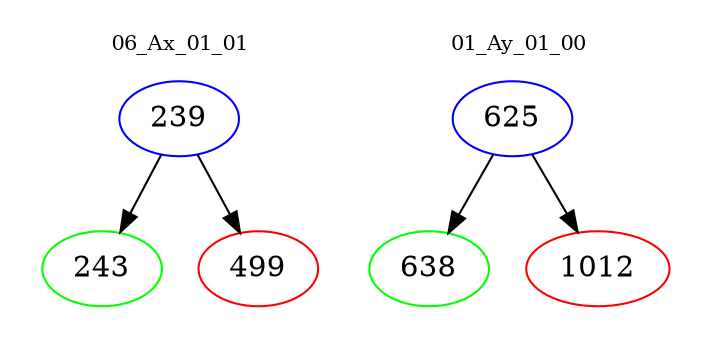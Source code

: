 digraph{
subgraph cluster_0 {
color = white
label = "06_Ax_01_01";
fontsize=10;
T0_239 [label="239", color="blue"]
T0_239 -> T0_243 [color="black"]
T0_243 [label="243", color="green"]
T0_239 -> T0_499 [color="black"]
T0_499 [label="499", color="red"]
}
subgraph cluster_1 {
color = white
label = "01_Ay_01_00";
fontsize=10;
T1_625 [label="625", color="blue"]
T1_625 -> T1_638 [color="black"]
T1_638 [label="638", color="green"]
T1_625 -> T1_1012 [color="black"]
T1_1012 [label="1012", color="red"]
}
}
